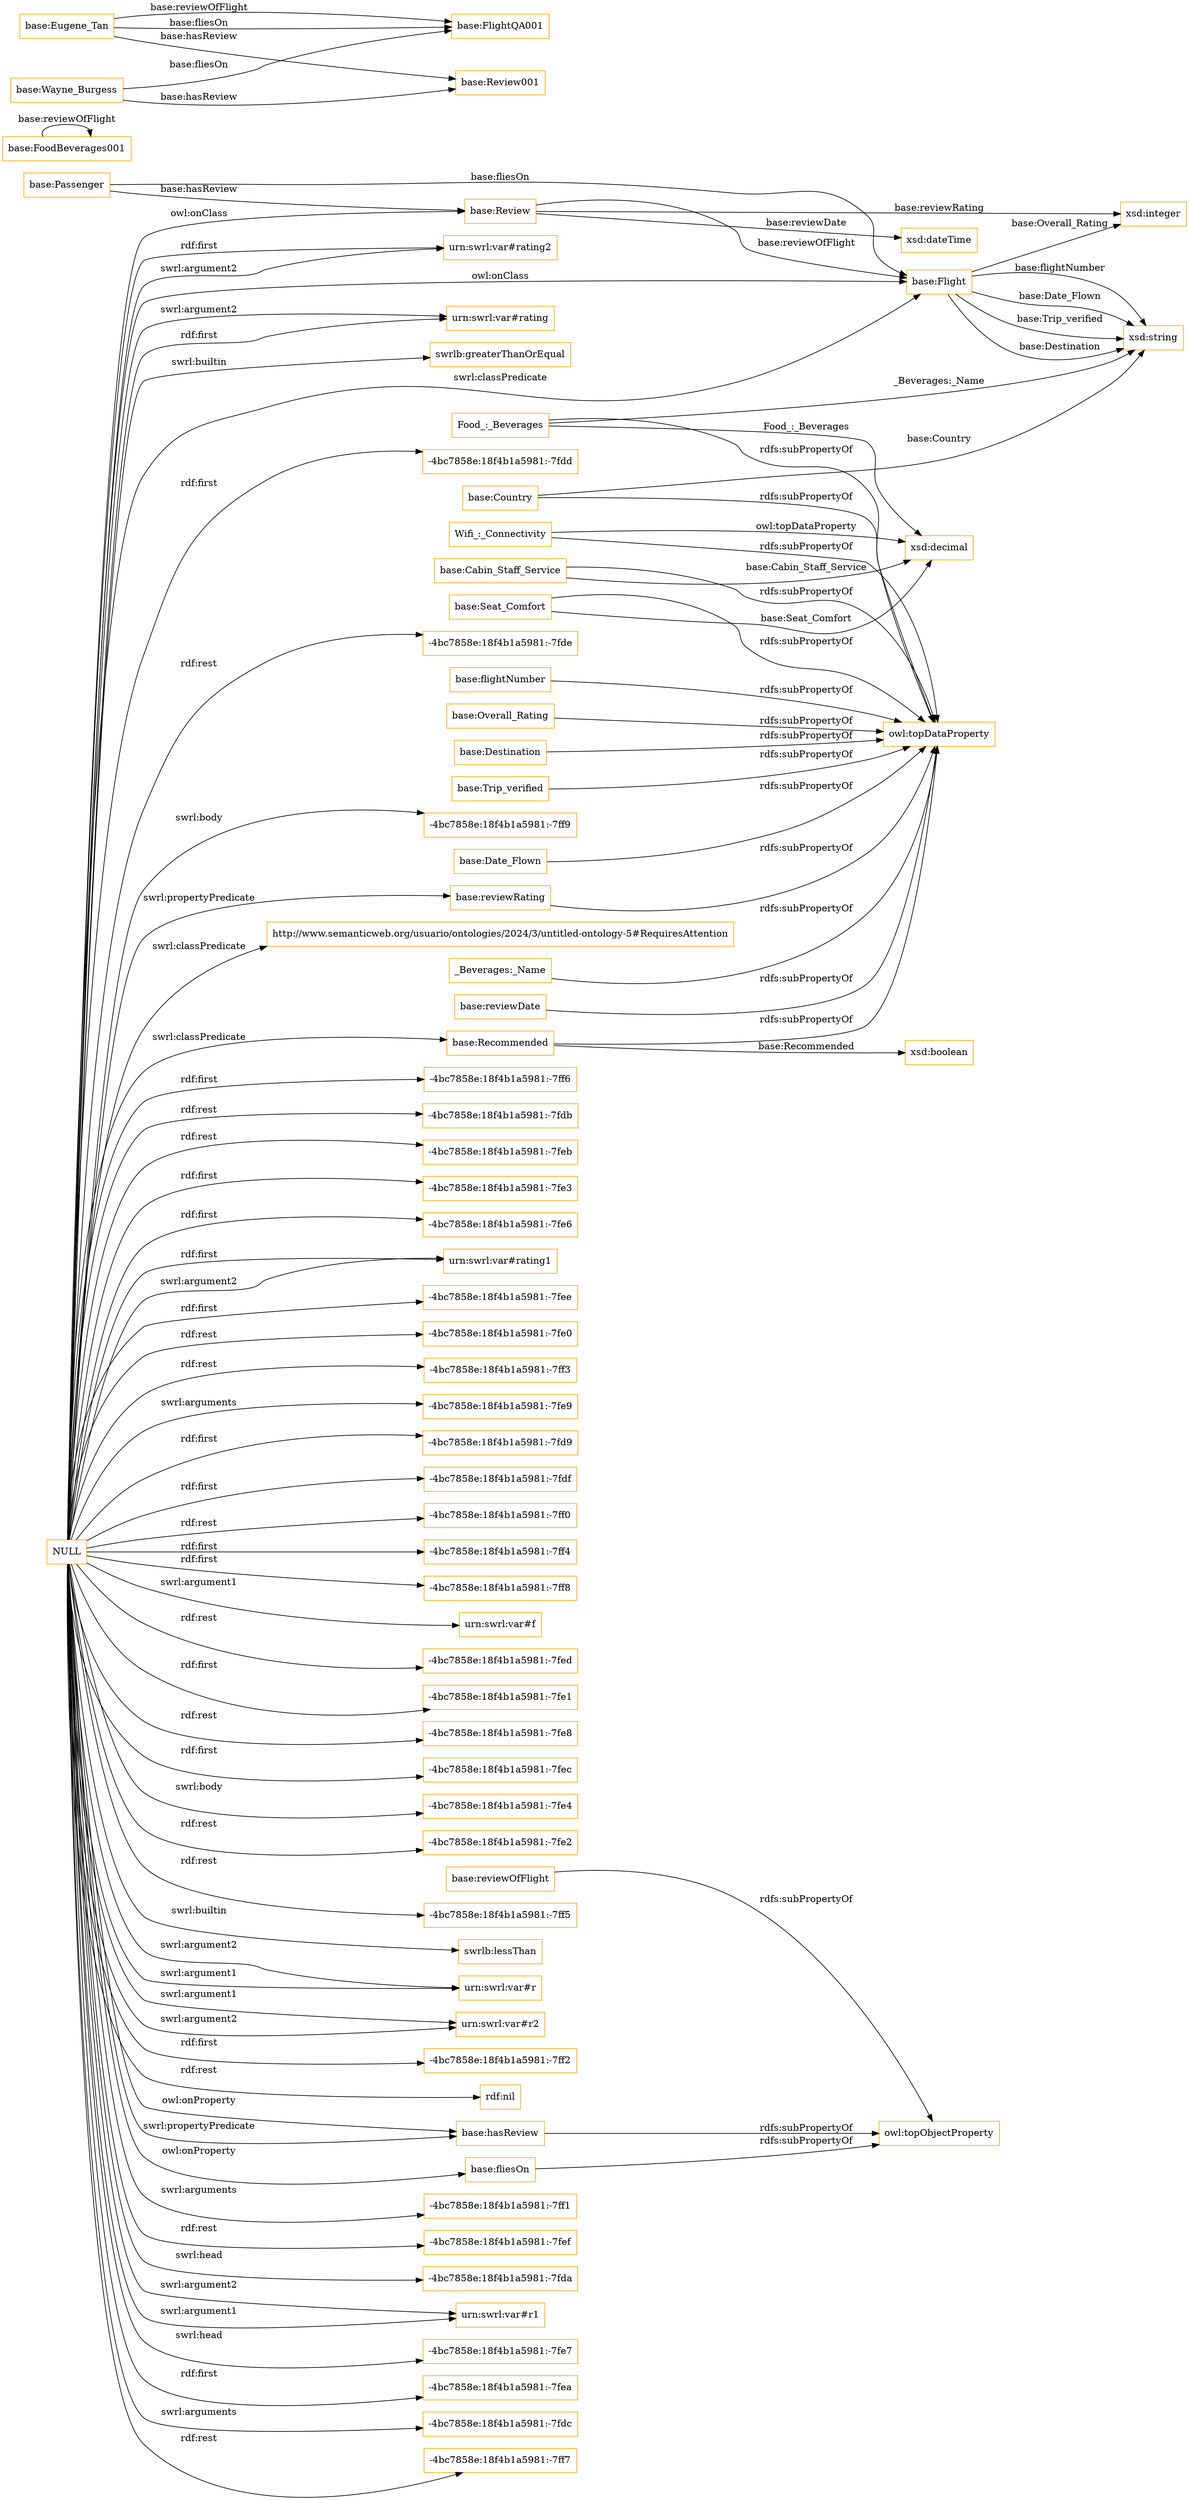 digraph ar2dtool_diagram { 
rankdir=LR;
size="1501"
node [shape = rectangle, color="orange"]; "http://www.semanticweb.org/usuario/ontologies/2024/3/untitled-ontology-5#RequiresAttention" "base:Passenger" "base:Date_Flown" "base:Cabin_Staff_Service" "base:Country" "base:Seat_Comfort" "Wifi_:_Connectivity" "base:Review" "base:Overall_Rating" "base:Destination" "base:Recommended" "base:Trip_verified" "base:Flight" "Food_:_Beverages" ; /*classes style*/
	"NULL" -> "-4bc7858e:18f4b1a5981:-7feb" [ label = "rdf:rest" ];
	"NULL" -> "-4bc7858e:18f4b1a5981:-7fe3" [ label = "rdf:first" ];
	"NULL" -> "-4bc7858e:18f4b1a5981:-7fe6" [ label = "rdf:first" ];
	"NULL" -> "urn:swrl:var#rating1" [ label = "rdf:first" ];
	"NULL" -> "-4bc7858e:18f4b1a5981:-7fee" [ label = "rdf:first" ];
	"NULL" -> "-4bc7858e:18f4b1a5981:-7fe0" [ label = "rdf:rest" ];
	"NULL" -> "-4bc7858e:18f4b1a5981:-7ff3" [ label = "rdf:rest" ];
	"NULL" -> "-4bc7858e:18f4b1a5981:-7fe9" [ label = "swrl:arguments" ];
	"NULL" -> "-4bc7858e:18f4b1a5981:-7fd9" [ label = "rdf:first" ];
	"NULL" -> "base:reviewRating" [ label = "swrl:propertyPredicate" ];
	"NULL" -> "-4bc7858e:18f4b1a5981:-7fdf" [ label = "rdf:first" ];
	"NULL" -> "-4bc7858e:18f4b1a5981:-7ff0" [ label = "rdf:rest" ];
	"NULL" -> "-4bc7858e:18f4b1a5981:-7ff4" [ label = "rdf:first" ];
	"NULL" -> "-4bc7858e:18f4b1a5981:-7ff8" [ label = "rdf:first" ];
	"NULL" -> "urn:swrl:var#f" [ label = "swrl:argument1" ];
	"NULL" -> "-4bc7858e:18f4b1a5981:-7fed" [ label = "rdf:rest" ];
	"NULL" -> "-4bc7858e:18f4b1a5981:-7fe1" [ label = "rdf:first" ];
	"NULL" -> "-4bc7858e:18f4b1a5981:-7fe8" [ label = "rdf:rest" ];
	"NULL" -> "-4bc7858e:18f4b1a5981:-7fec" [ label = "rdf:first" ];
	"NULL" -> "-4bc7858e:18f4b1a5981:-7fe4" [ label = "swrl:body" ];
	"NULL" -> "-4bc7858e:18f4b1a5981:-7fe2" [ label = "rdf:rest" ];
	"NULL" -> "-4bc7858e:18f4b1a5981:-7ff5" [ label = "rdf:rest" ];
	"NULL" -> "swrlb:lessThan" [ label = "swrl:builtin" ];
	"NULL" -> "urn:swrl:var#r" [ label = "swrl:argument2" ];
	"NULL" -> "urn:swrl:var#r2" [ label = "swrl:argument1" ];
	"NULL" -> "http://www.semanticweb.org/usuario/ontologies/2024/3/untitled-ontology-5#RequiresAttention" [ label = "swrl:classPredicate" ];
	"NULL" -> "-4bc7858e:18f4b1a5981:-7ff2" [ label = "rdf:first" ];
	"NULL" -> "rdf:nil" [ label = "rdf:rest" ];
	"NULL" -> "base:Review" [ label = "owl:onClass" ];
	"NULL" -> "base:hasReview" [ label = "owl:onProperty" ];
	"NULL" -> "-4bc7858e:18f4b1a5981:-7ff1" [ label = "swrl:arguments" ];
	"NULL" -> "base:fliesOn" [ label = "owl:onProperty" ];
	"NULL" -> "-4bc7858e:18f4b1a5981:-7fef" [ label = "rdf:rest" ];
	"NULL" -> "-4bc7858e:18f4b1a5981:-7fda" [ label = "swrl:head" ];
	"NULL" -> "urn:swrl:var#r1" [ label = "swrl:argument2" ];
	"NULL" -> "urn:swrl:var#rating1" [ label = "swrl:argument2" ];
	"NULL" -> "-4bc7858e:18f4b1a5981:-7fe7" [ label = "swrl:head" ];
	"NULL" -> "-4bc7858e:18f4b1a5981:-7fea" [ label = "rdf:first" ];
	"NULL" -> "-4bc7858e:18f4b1a5981:-7fdc" [ label = "swrl:arguments" ];
	"NULL" -> "base:Recommended" [ label = "swrl:classPredicate" ];
	"NULL" -> "base:Flight" [ label = "owl:onClass" ];
	"NULL" -> "-4bc7858e:18f4b1a5981:-7ff7" [ label = "rdf:rest" ];
	"NULL" -> "urn:swrl:var#rating2" [ label = "rdf:first" ];
	"NULL" -> "urn:swrl:var#r1" [ label = "swrl:argument1" ];
	"NULL" -> "urn:swrl:var#rating" [ label = "rdf:first" ];
	"NULL" -> "base:hasReview" [ label = "swrl:propertyPredicate" ];
	"NULL" -> "urn:swrl:var#rating2" [ label = "swrl:argument2" ];
	"NULL" -> "swrlb:greaterThanOrEqual" [ label = "swrl:builtin" ];
	"NULL" -> "-4bc7858e:18f4b1a5981:-7fdd" [ label = "rdf:first" ];
	"NULL" -> "-4bc7858e:18f4b1a5981:-7fde" [ label = "rdf:rest" ];
	"NULL" -> "urn:swrl:var#rating" [ label = "swrl:argument2" ];
	"NULL" -> "-4bc7858e:18f4b1a5981:-7ff9" [ label = "swrl:body" ];
	"NULL" -> "-4bc7858e:18f4b1a5981:-7ff6" [ label = "rdf:first" ];
	"NULL" -> "base:Flight" [ label = "swrl:classPredicate" ];
	"NULL" -> "-4bc7858e:18f4b1a5981:-7fdb" [ label = "rdf:rest" ];
	"NULL" -> "urn:swrl:var#r2" [ label = "swrl:argument2" ];
	"NULL" -> "urn:swrl:var#r" [ label = "swrl:argument1" ];
	"base:Date_Flown" -> "owl:topDataProperty" [ label = "rdfs:subPropertyOf" ];
	"base:Destination" -> "owl:topDataProperty" [ label = "rdfs:subPropertyOf" ];
	"base:hasReview" -> "owl:topObjectProperty" [ label = "rdfs:subPropertyOf" ];
	"base:Seat_Comfort" -> "owl:topDataProperty" [ label = "rdfs:subPropertyOf" ];
	"base:FoodBeverages001" -> "base:FoodBeverages001" [ label = "base:reviewOfFlight" ];
	"base:Trip_verified" -> "owl:topDataProperty" [ label = "rdfs:subPropertyOf" ];
	"_Beverages:_Name" -> "owl:topDataProperty" [ label = "rdfs:subPropertyOf" ];
	"base:reviewOfFlight" -> "owl:topObjectProperty" [ label = "rdfs:subPropertyOf" ];
	"Wifi_:_Connectivity" -> "owl:topDataProperty" [ label = "rdfs:subPropertyOf" ];
	"base:Recommended" -> "owl:topDataProperty" [ label = "rdfs:subPropertyOf" ];
	"base:fliesOn" -> "owl:topObjectProperty" [ label = "rdfs:subPropertyOf" ];
	"base:Country" -> "owl:topDataProperty" [ label = "rdfs:subPropertyOf" ];
	"Food_:_Beverages" -> "owl:topDataProperty" [ label = "rdfs:subPropertyOf" ];
	"base:reviewDate" -> "owl:topDataProperty" [ label = "rdfs:subPropertyOf" ];
	"base:reviewRating" -> "owl:topDataProperty" [ label = "rdfs:subPropertyOf" ];
	"base:Wayne_Burgess" -> "base:Review001" [ label = "base:hasReview" ];
	"base:Wayne_Burgess" -> "base:FlightQA001" [ label = "base:fliesOn" ];
	"base:flightNumber" -> "owl:topDataProperty" [ label = "rdfs:subPropertyOf" ];
	"base:Eugene_Tan" -> "base:FlightQA001" [ label = "base:reviewOfFlight" ];
	"base:Eugene_Tan" -> "base:FlightQA001" [ label = "base:fliesOn" ];
	"base:Eugene_Tan" -> "base:Review001" [ label = "base:hasReview" ];
	"base:Overall_Rating" -> "owl:topDataProperty" [ label = "rdfs:subPropertyOf" ];
	"base:Cabin_Staff_Service" -> "owl:topDataProperty" [ label = "rdfs:subPropertyOf" ];
	"base:Flight" -> "xsd:string" [ label = "base:Trip_verified" ];
	"base:Flight" -> "xsd:string" [ label = "base:Destination" ];
	"base:Flight" -> "xsd:integer" [ label = "base:Overall_Rating" ];
	"base:Seat_Comfort" -> "xsd:decimal" [ label = "base:Seat_Comfort" ];
	"base:Country" -> "xsd:string" [ label = "base:Country" ];
	"base:Review" -> "xsd:integer" [ label = "base:reviewRating" ];
	"base:Flight" -> "xsd:string" [ label = "base:flightNumber" ];
	"base:Passenger" -> "base:Review" [ label = "base:hasReview" ];
	"base:Cabin_Staff_Service" -> "xsd:decimal" [ label = "base:Cabin_Staff_Service" ];
	"base:Review" -> "xsd:dateTime" [ label = "base:reviewDate" ];
	"base:Flight" -> "xsd:string" [ label = "base:Date_Flown" ];
	"Wifi_:_Connectivity" -> "xsd:decimal" [ label = "owl:topDataProperty" ];
	"base:Review" -> "base:Flight" [ label = "base:reviewOfFlight" ];
	"base:Recommended" -> "xsd:boolean" [ label = "base:Recommended" ];
	"Food_:_Beverages" -> "xsd:decimal" [ label = "Food_:_Beverages" ];
	"Food_:_Beverages" -> "xsd:string" [ label = "_Beverages:_Name" ];
	"base:Passenger" -> "base:Flight" [ label = "base:fliesOn" ];

}
